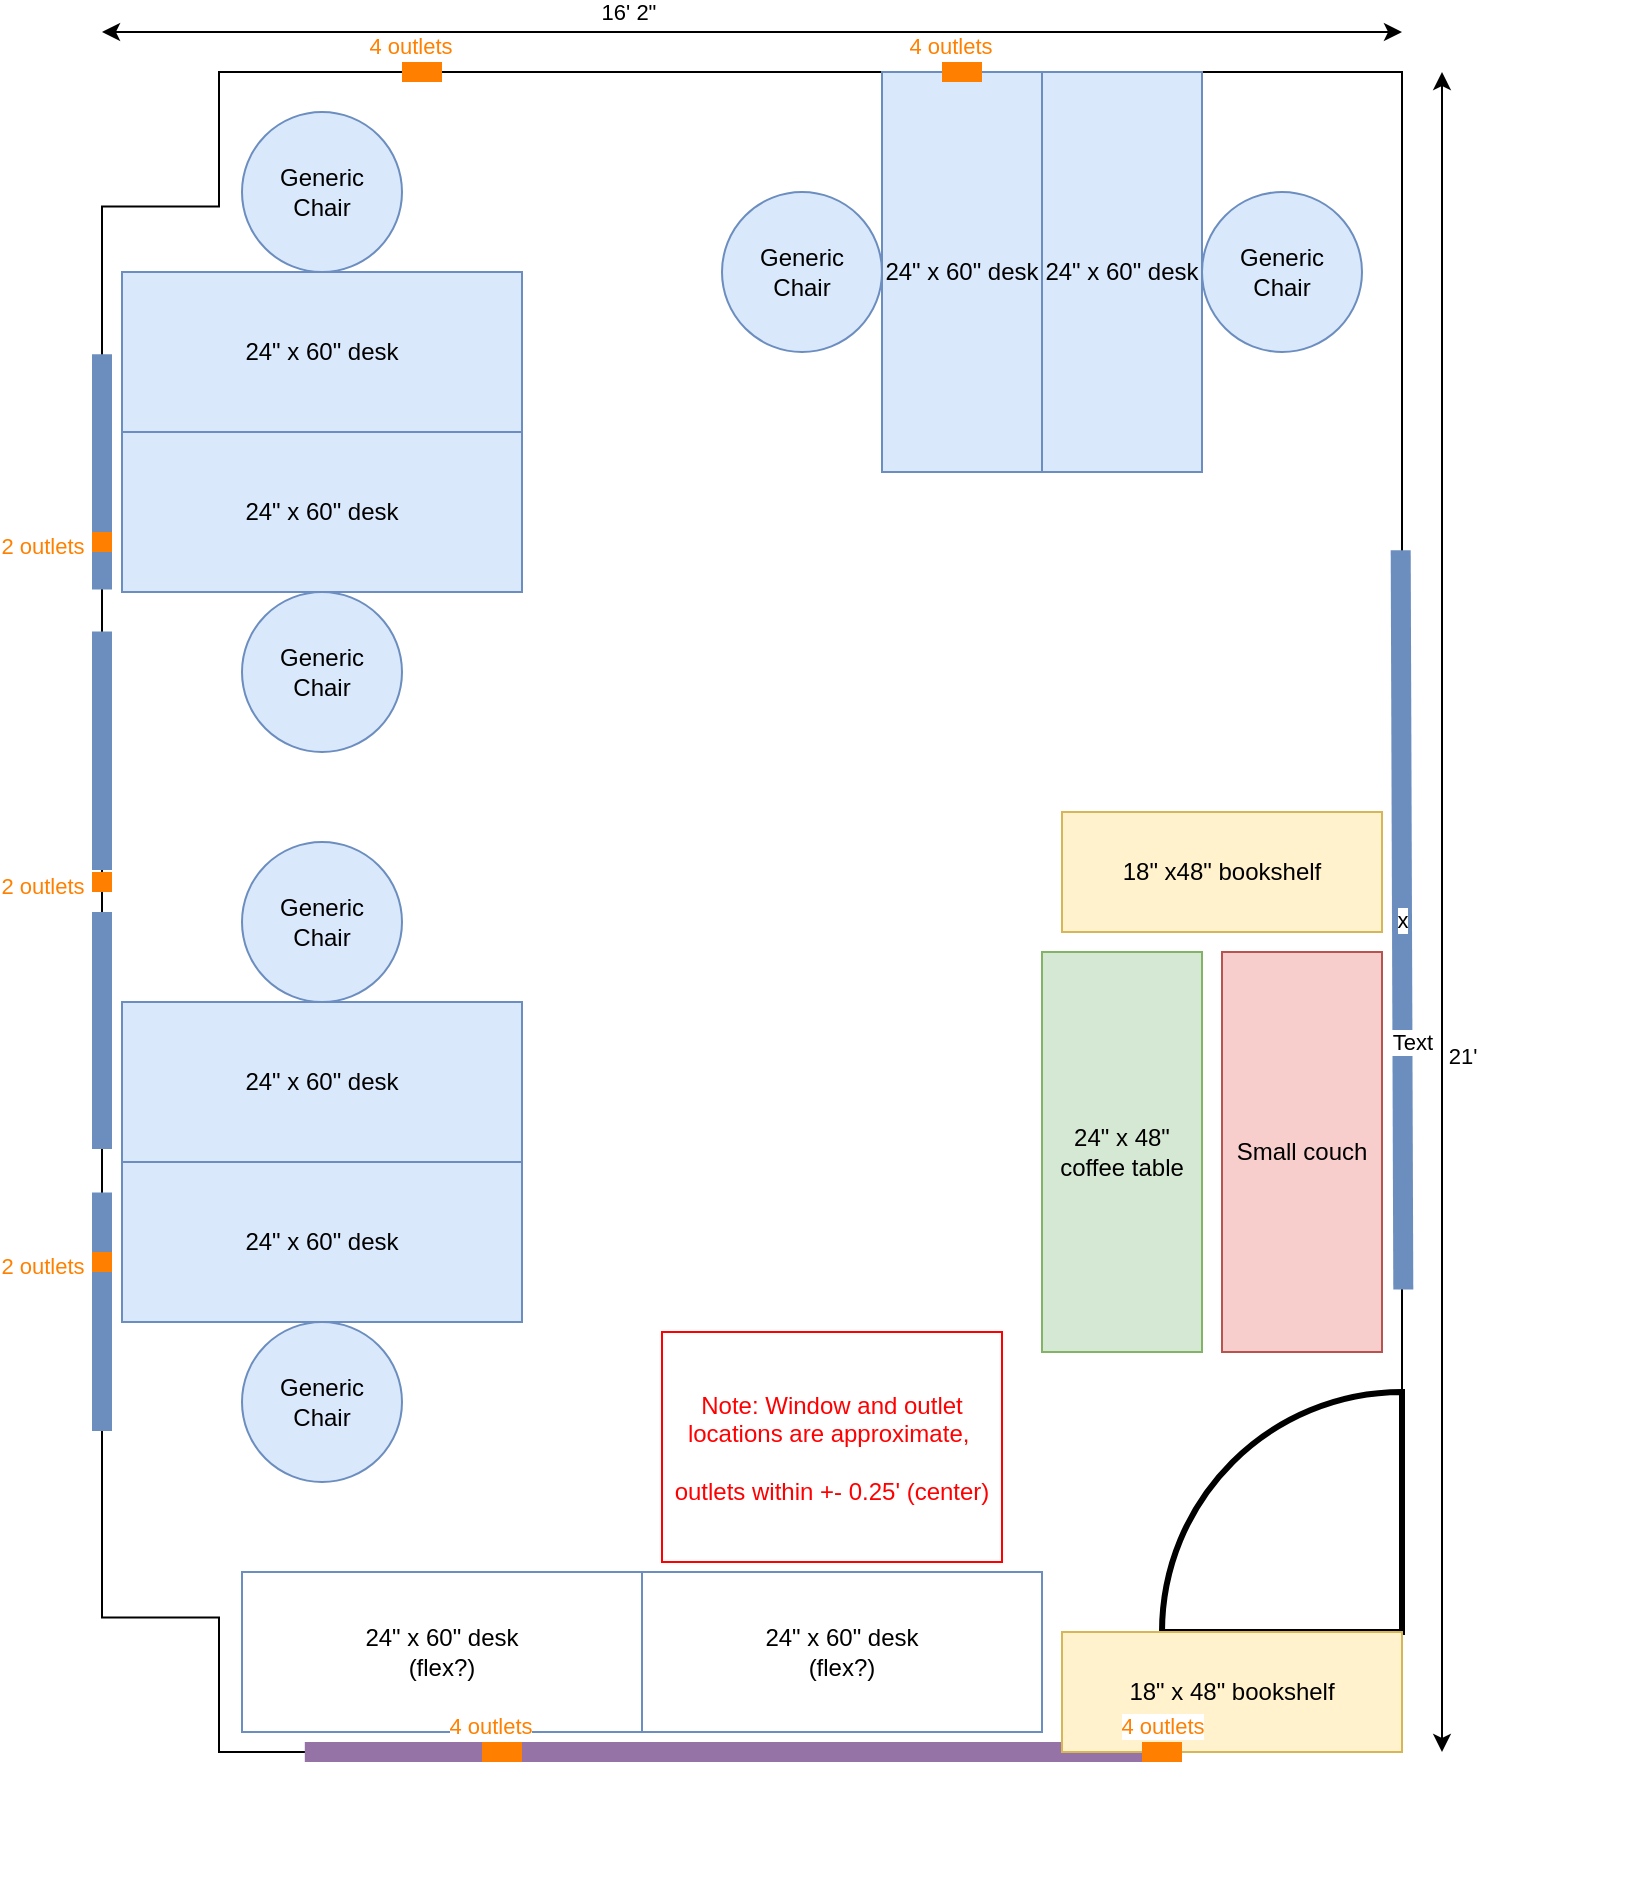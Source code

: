 <mxfile version="20.1.4" type="github">
  <diagram name="FULL" id="cfkIHiAimT-sdduHXxQH">
    <mxGraphModel dx="868" dy="492" grid="1" gridSize="10" guides="1" tooltips="1" connect="1" arrows="1" fold="1" page="1" pageScale="1" pageWidth="1500" pageHeight="1500" math="0" shadow="0">
      <root>
        <mxCell id="ey8v2JyhgUSTHSup6wXb-0" />
        <mxCell id="ey8v2JyhgUSTHSup6wXb-1" style="locked=1;" parent="ey8v2JyhgUSTHSup6wXb-0" />
        <mxCell id="ey8v2JyhgUSTHSup6wXb-2" value="" style="verticalLabelPosition=bottom;verticalAlign=top;html=1;shape=mxgraph.basic.polygon;polyCoords=[[0.91,0],[0.91,0.08],[1,0.08],[1,0.92],[0.91,0.92],[0.91,1],[0,1],[0,0]];polyline=0;rotation=-180;" parent="ey8v2JyhgUSTHSup6wXb-1" vertex="1">
          <mxGeometry x="320" y="120" width="650" height="840" as="geometry" />
        </mxCell>
        <mxCell id="ey8v2JyhgUSTHSup6wXb-3" value="x" style="endArrow=none;html=1;rounded=0;fillColor=#dae8fc;strokeColor=#6c8ebf;strokeWidth=10;exitX=0.001;exitY=0.676;exitDx=0;exitDy=0;exitPerimeter=0;entryX=-0.001;entryY=0.236;entryDx=0;entryDy=0;entryPerimeter=0;" parent="ey8v2JyhgUSTHSup6wXb-1" edge="1">
          <mxGeometry width="50" height="50" relative="1" as="geometry">
            <mxPoint x="969.35" y="359.16" as="sourcePoint" />
            <mxPoint x="970.65" y="728.76" as="targetPoint" />
          </mxGeometry>
        </mxCell>
        <mxCell id="ey8v2JyhgUSTHSup6wXb-4" value="Text" style="edgeLabel;html=1;align=center;verticalAlign=middle;resizable=0;points=[];" parent="ey8v2JyhgUSTHSup6wXb-3" vertex="1" connectable="0">
          <mxGeometry x="0.33" y="5" relative="1" as="geometry">
            <mxPoint as="offset" />
          </mxGeometry>
        </mxCell>
        <mxCell id="ey8v2JyhgUSTHSup6wXb-5" value="" style="endArrow=none;html=1;rounded=0;fillColor=#dae8fc;strokeColor=#6c8ebf;strokeWidth=10;entryX=1;entryY=0.191;entryDx=0;entryDy=0;entryPerimeter=0;exitX=1;exitY=0.333;exitDx=0;exitDy=0;exitPerimeter=0;" parent="ey8v2JyhgUSTHSup6wXb-1" source="ey8v2JyhgUSTHSup6wXb-2" target="ey8v2JyhgUSTHSup6wXb-2" edge="1">
          <mxGeometry width="50" height="50" relative="1" as="geometry">
            <mxPoint x="1010" y="400" as="sourcePoint" />
            <mxPoint x="1010" y="280" as="targetPoint" />
          </mxGeometry>
        </mxCell>
        <mxCell id="ey8v2JyhgUSTHSup6wXb-6" value="" style="endArrow=none;html=1;rounded=0;fillColor=#dae8fc;strokeColor=#6c8ebf;strokeWidth=10;entryX=1;entryY=0.692;entryDx=0;entryDy=0;entryPerimeter=0;exitX=1;exitY=0.832;exitDx=0;exitDy=0;exitPerimeter=0;" parent="ey8v2JyhgUSTHSup6wXb-1" source="ey8v2JyhgUSTHSup6wXb-2" target="ey8v2JyhgUSTHSup6wXb-2" edge="1">
          <mxGeometry width="50" height="50" relative="1" as="geometry">
            <mxPoint x="980" y="820" as="sourcePoint" />
            <mxPoint x="980" y="700" as="targetPoint" />
          </mxGeometry>
        </mxCell>
        <mxCell id="ey8v2JyhgUSTHSup6wXb-7" value="" style="endArrow=none;html=1;rounded=0;fillColor=#dae8fc;strokeColor=#6c8ebf;strokeWidth=10;exitX=1;exitY=0.667;exitDx=0;exitDy=0;exitPerimeter=0;entryX=1;entryY=0.525;entryDx=0;entryDy=0;entryPerimeter=0;" parent="ey8v2JyhgUSTHSup6wXb-1" source="ey8v2JyhgUSTHSup6wXb-2" target="ey8v2JyhgUSTHSup6wXb-2" edge="1">
          <mxGeometry width="50" height="50" relative="1" as="geometry">
            <mxPoint x="980" y="680" as="sourcePoint" />
            <mxPoint x="960" y="560" as="targetPoint" />
          </mxGeometry>
        </mxCell>
        <mxCell id="ey8v2JyhgUSTHSup6wXb-8" value="" style="endArrow=none;html=1;rounded=0;fillColor=#dae8fc;strokeColor=#6c8ebf;strokeWidth=10;exitX=1;exitY=0.5;exitDx=0;exitDy=0;exitPerimeter=0;entryX=1;entryY=0.359;entryDx=0;entryDy=0;entryPerimeter=0;" parent="ey8v2JyhgUSTHSup6wXb-1" source="ey8v2JyhgUSTHSup6wXb-2" target="ey8v2JyhgUSTHSup6wXb-2" edge="1">
          <mxGeometry width="50" height="50" relative="1" as="geometry">
            <mxPoint x="980" y="540" as="sourcePoint" />
            <mxPoint x="980" y="420" as="targetPoint" />
          </mxGeometry>
        </mxCell>
        <mxCell id="ey8v2JyhgUSTHSup6wXb-9" value="" style="endArrow=none;html=1;rounded=0;fillColor=#e1d5e7;strokeColor=#9673a6;strokeWidth=10;exitX=0.844;exitY=0;exitDx=0;exitDy=0;exitPerimeter=0;entryX=0.198;entryY=0;entryDx=0;entryDy=0;entryPerimeter=0;" parent="ey8v2JyhgUSTHSup6wXb-1" source="ey8v2JyhgUSTHSup6wXb-2" target="ey8v2JyhgUSTHSup6wXb-2" edge="1">
          <mxGeometry width="50" height="50" relative="1" as="geometry">
            <mxPoint x="610" y="60" as="sourcePoint" />
            <mxPoint x="360" y="120" as="targetPoint" />
          </mxGeometry>
        </mxCell>
        <mxCell id="ey8v2JyhgUSTHSup6wXb-14" value="" style="endArrow=classic;startArrow=classic;html=1;rounded=0;" parent="ey8v2JyhgUSTHSup6wXb-1" edge="1">
          <mxGeometry width="50" height="50" relative="1" as="geometry">
            <mxPoint x="320" y="100" as="sourcePoint" />
            <mxPoint x="970" y="100" as="targetPoint" />
          </mxGeometry>
        </mxCell>
        <mxCell id="ey8v2JyhgUSTHSup6wXb-15" value="16&#39; 2&quot;" style="edgeLabel;html=1;align=center;verticalAlign=middle;resizable=0;points=[];" parent="ey8v2JyhgUSTHSup6wXb-14" vertex="1" connectable="0">
          <mxGeometry x="-0.193" y="3" relative="1" as="geometry">
            <mxPoint y="-7" as="offset" />
          </mxGeometry>
        </mxCell>
        <mxCell id="ey8v2JyhgUSTHSup6wXb-16" value="" style="endArrow=classic;startArrow=classic;html=1;rounded=0;" parent="ey8v2JyhgUSTHSup6wXb-1" edge="1">
          <mxGeometry width="50" height="50" relative="1" as="geometry">
            <mxPoint x="990" y="960" as="sourcePoint" />
            <mxPoint x="990" y="120" as="targetPoint" />
          </mxGeometry>
        </mxCell>
        <mxCell id="ey8v2JyhgUSTHSup6wXb-17" value="21&#39;" style="edgeLabel;html=1;align=center;verticalAlign=middle;resizable=0;points=[];" parent="ey8v2JyhgUSTHSup6wXb-16" vertex="1" connectable="0">
          <mxGeometry x="-0.193" y="3" relative="1" as="geometry">
            <mxPoint x="13" y="-9" as="offset" />
          </mxGeometry>
        </mxCell>
        <mxCell id="6NHNc_8Rr3skhuq6CxOa-43" value="" style="verticalLabelPosition=bottom;verticalAlign=top;html=1;shape=mxgraph.basic.pie;startAngle=0;endAngle=0.25;strokeColor=#000000;shadow=0;strokeWidth=3;rotation=-90;" parent="ey8v2JyhgUSTHSup6wXb-1" vertex="1">
          <mxGeometry x="850" y="780" width="240" height="240" as="geometry" />
        </mxCell>
        <mxCell id="ey8v2JyhgUSTHSup6wXb-40" value="Windows" style="locked=1;" parent="ey8v2JyhgUSTHSup6wXb-0" />
        <mxCell id="6NHNc_8Rr3skhuq6CxOa-24" value="Annotations" style="" parent="ey8v2JyhgUSTHSup6wXb-0" />
        <mxCell id="6NHNc_8Rr3skhuq6CxOa-25" value="Note: Window and outlet locations are approximate,&amp;nbsp;&lt;br&gt;&lt;br&gt;outlets within +- 0.25&#39; (center)" style="text;html=1;strokeColor=#FF0000;fillColor=none;align=center;verticalAlign=middle;whiteSpace=wrap;rounded=0;fontColor=#FF0000;" parent="6NHNc_8Rr3skhuq6CxOa-24" vertex="1">
          <mxGeometry x="600" y="750" width="170" height="115" as="geometry" />
        </mxCell>
        <mxCell id="6NHNc_8Rr3skhuq6CxOa-42" value="Perimeter furniture" style="locked=1;" parent="ey8v2JyhgUSTHSup6wXb-0" visible="0" />
        <mxCell id="SyPgG_GoIG9ut0w4v-rR-0" value="Tan rectangular" style="rounded=0;whiteSpace=wrap;html=1;rotation=0;fillColor=#dae8fc;strokeColor=#6c8ebf;direction=south;" parent="6NHNc_8Rr3skhuq6CxOa-42" vertex="1">
          <mxGeometry x="330" y="610" width="80" height="200" as="geometry" />
        </mxCell>
        <mxCell id="SyPgG_GoIG9ut0w4v-rR-1" value="Tan rounded end" style="rounded=0;whiteSpace=wrap;html=1;rotation=0;fillColor=#dae8fc;strokeColor=#6c8ebf;direction=north;" parent="6NHNc_8Rr3skhuq6CxOa-42" vertex="1">
          <mxGeometry x="330" y="410" width="80" height="200" as="geometry" />
        </mxCell>
        <mxCell id="SyPgG_GoIG9ut0w4v-rR-2" value="White desk" style="rounded=0;whiteSpace=wrap;html=1;rotation=0;fillColor=#dae8fc;strokeColor=#6c8ebf;" parent="6NHNc_8Rr3skhuq6CxOa-42" vertex="1">
          <mxGeometry x="420" y="120" width="200" height="80" as="geometry" />
        </mxCell>
        <mxCell id="SyPgG_GoIG9ut0w4v-rR-3" value="White desk" style="rounded=0;whiteSpace=wrap;html=1;rotation=0;fillColor=#dae8fc;strokeColor=#6c8ebf;direction=south;" parent="6NHNc_8Rr3skhuq6CxOa-42" vertex="1">
          <mxGeometry x="880" y="360" width="80" height="200" as="geometry" />
        </mxCell>
        <mxCell id="SyPgG_GoIG9ut0w4v-rR-4" value="Tan rounded end" style="rounded=0;whiteSpace=wrap;html=1;rotation=0;fillColor=#dae8fc;strokeColor=#6c8ebf;direction=north;" parent="6NHNc_8Rr3skhuq6CxOa-42" vertex="1">
          <mxGeometry x="880" y="570" width="80" height="200" as="geometry" />
        </mxCell>
        <mxCell id="SyPgG_GoIG9ut0w4v-rR-5" value="Tan rectangular" style="rounded=0;whiteSpace=wrap;html=1;rotation=0;fillColor=#dae8fc;strokeColor=#6c8ebf;direction=north;" parent="6NHNc_8Rr3skhuq6CxOa-42" vertex="1">
          <mxGeometry x="330" y="210" width="80" height="200" as="geometry" />
        </mxCell>
        <mxCell id="SyPgG_GoIG9ut0w4v-rR-6" value="White desk" style="rounded=0;whiteSpace=wrap;html=1;rotation=0;fillColor=#dae8fc;strokeColor=#6c8ebf;" parent="6NHNc_8Rr3skhuq6CxOa-42" vertex="1">
          <mxGeometry x="770" y="270" width="200" height="80" as="geometry" />
        </mxCell>
        <mxCell id="SyPgG_GoIG9ut0w4v-rR-8" value="Tan extra-long" style="rounded=0;whiteSpace=wrap;html=1;rotation=0;fillColor=#dae8fc;strokeColor=#6c8ebf;" parent="6NHNc_8Rr3skhuq6CxOa-42" vertex="1">
          <mxGeometry x="400" y="870" width="360" height="80" as="geometry" />
        </mxCell>
        <mxCell id="8DxBXr2Dj_teXoaysnRo-0" value="18&quot; x 48&quot; bookshelf" style="rounded=0;whiteSpace=wrap;html=1;fillColor=#fff2cc;strokeColor=#d6b656;direction=west;" parent="6NHNc_8Rr3skhuq6CxOa-42" vertex="1">
          <mxGeometry x="810" y="900" width="160" height="60" as="geometry" />
        </mxCell>
        <mxCell id="8DxBXr2Dj_teXoaysnRo-1" value="Tan short" style="rounded=0;whiteSpace=wrap;html=1;rotation=0;fillColor=#dae8fc;strokeColor=#6c8ebf;" parent="6NHNc_8Rr3skhuq6CxOa-42" vertex="1">
          <mxGeometry x="550" y="480" width="160" height="80" as="geometry" />
        </mxCell>
        <mxCell id="md4eb73bnx5T6eNj7xSm-1" value="Remove" style="locked=1;" parent="ey8v2JyhgUSTHSup6wXb-0" visible="0" />
        <mxCell id="md4eb73bnx5T6eNj7xSm-2" value="Wall shelf" style="rounded=0;whiteSpace=wrap;html=1;fillColor=#f5f5f5;strokeColor=#666666;fontColor=#333333;" parent="md4eb73bnx5T6eNj7xSm-1" vertex="1">
          <mxGeometry x="440" y="120" width="440" height="60" as="geometry" />
        </mxCell>
        <mxCell id="md4eb73bnx5T6eNj7xSm-3" value="Minifridge" style="rounded=0;whiteSpace=wrap;html=1;fillColor=#f5f5f5;strokeColor=#666666;fontColor=#333333;" parent="md4eb73bnx5T6eNj7xSm-1" vertex="1">
          <mxGeometry x="720" y="280" width="40" height="60" as="geometry" />
        </mxCell>
        <mxCell id="md4eb73bnx5T6eNj7xSm-4" value="Whiteboard" style="rounded=0;whiteSpace=wrap;html=1;fillColor=#f5f5f5;strokeColor=#666666;fontColor=#333333;" parent="md4eb73bnx5T6eNj7xSm-1" vertex="1">
          <mxGeometry x="1100" y="360" width="10" height="200" as="geometry" />
        </mxCell>
        <mxCell id="md4eb73bnx5T6eNj7xSm-7" value="Whiteboard" style="rounded=0;whiteSpace=wrap;html=1;fillColor=#f5f5f5;strokeColor=#666666;fontColor=#333333;" parent="md4eb73bnx5T6eNj7xSm-1" vertex="1">
          <mxGeometry x="1070" y="360" width="10" height="120" as="geometry" />
        </mxCell>
        <mxCell id="ey8v2JyhgUSTHSup6wXb-42" value="Alt 3+3+2" parent="ey8v2JyhgUSTHSup6wXb-0" visible="0" />
        <mxCell id="6NHNc_8Rr3skhuq6CxOa-0" value="24&quot; x 60&quot; desk" style="rounded=0;whiteSpace=wrap;html=1;rotation=0;fillColor=#dae8fc;strokeColor=#6c8ebf;" parent="ey8v2JyhgUSTHSup6wXb-42" vertex="1">
          <mxGeometry x="330" y="730" width="200" height="80" as="geometry" />
        </mxCell>
        <mxCell id="6NHNc_8Rr3skhuq6CxOa-1" value="18&quot; x 48&quot; bookshelf" style="rounded=0;whiteSpace=wrap;html=1;fillColor=#fff2cc;strokeColor=#d6b656;" parent="ey8v2JyhgUSTHSup6wXb-42" vertex="1">
          <mxGeometry x="810" y="900" width="160" height="60" as="geometry" />
        </mxCell>
        <mxCell id="6NHNc_8Rr3skhuq6CxOa-2" value="Small couch" style="rounded=0;whiteSpace=wrap;html=1;strokeColor=#b85450;fillColor=#f8cecc;direction=west;" parent="ey8v2JyhgUSTHSup6wXb-42" vertex="1">
          <mxGeometry x="880" y="560" width="80" height="200" as="geometry" />
        </mxCell>
        <mxCell id="6NHNc_8Rr3skhuq6CxOa-3" value="24&quot; x 60&quot; desk" style="rounded=0;whiteSpace=wrap;html=1;rotation=0;fillColor=#dae8fc;strokeColor=#6c8ebf;direction=west;" parent="ey8v2JyhgUSTHSup6wXb-42" vertex="1">
          <mxGeometry x="330" y="650" width="200" height="80" as="geometry" />
        </mxCell>
        <mxCell id="6NHNc_8Rr3skhuq6CxOa-4" value="24&quot; x 60&quot; desk" style="rounded=0;whiteSpace=wrap;html=1;rotation=0;fillColor=#dae8fc;strokeColor=#6c8ebf;" parent="ey8v2JyhgUSTHSup6wXb-42" vertex="1">
          <mxGeometry x="330" y="280" width="200" height="80" as="geometry" />
        </mxCell>
        <mxCell id="6NHNc_8Rr3skhuq6CxOa-5" value="24&quot; x 60&quot; desk" style="rounded=0;whiteSpace=wrap;html=1;rotation=0;fillColor=#dae8fc;strokeColor=#6c8ebf;direction=south;" parent="ey8v2JyhgUSTHSup6wXb-42" vertex="1">
          <mxGeometry x="890" y="120" width="80" height="200" as="geometry" />
        </mxCell>
        <mxCell id="6NHNc_8Rr3skhuq6CxOa-6" value="24&quot; x 60&quot; desk" style="rounded=0;whiteSpace=wrap;html=1;rotation=0;fillColor=#dae8fc;strokeColor=#6c8ebf;direction=west;" parent="ey8v2JyhgUSTHSup6wXb-42" vertex="1">
          <mxGeometry x="330" y="360" width="200" height="80" as="geometry" />
        </mxCell>
        <mxCell id="6NHNc_8Rr3skhuq6CxOa-7" value="Generic &lt;br&gt;Chair" style="ellipse;whiteSpace=wrap;html=1;fillColor=#dae8fc;strokeColor=#6c8ebf;" parent="ey8v2JyhgUSTHSup6wXb-42" vertex="1">
          <mxGeometry x="390" y="820" width="80" height="80" as="geometry" />
        </mxCell>
        <mxCell id="6NHNc_8Rr3skhuq6CxOa-8" value="Generic &lt;br&gt;Chair" style="ellipse;whiteSpace=wrap;html=1;fillColor=#dae8fc;strokeColor=#6c8ebf;" parent="ey8v2JyhgUSTHSup6wXb-42" vertex="1">
          <mxGeometry x="400" y="560" width="80" height="80" as="geometry" />
        </mxCell>
        <mxCell id="6NHNc_8Rr3skhuq6CxOa-9" value="Generic &lt;br&gt;Chair" style="ellipse;whiteSpace=wrap;html=1;fillColor=#dae8fc;strokeColor=#6c8ebf;" parent="ey8v2JyhgUSTHSup6wXb-42" vertex="1">
          <mxGeometry x="410" y="450" width="80" height="80" as="geometry" />
        </mxCell>
        <mxCell id="6NHNc_8Rr3skhuq6CxOa-10" value="Generic &lt;br&gt;Chair" style="ellipse;whiteSpace=wrap;html=1;fillColor=#dae8fc;strokeColor=#6c8ebf;" parent="ey8v2JyhgUSTHSup6wXb-42" vertex="1">
          <mxGeometry x="420" y="190" width="80" height="80" as="geometry" />
        </mxCell>
        <mxCell id="6NHNc_8Rr3skhuq6CxOa-11" value="24&quot; x 60&quot; desk" style="rounded=0;whiteSpace=wrap;html=1;rotation=0;fillColor=#dae8fc;strokeColor=#6c8ebf;direction=south;" parent="ey8v2JyhgUSTHSup6wXb-42" vertex="1">
          <mxGeometry x="530" y="240" width="80" height="200" as="geometry" />
        </mxCell>
        <mxCell id="6NHNc_8Rr3skhuq6CxOa-12" value="Generic &lt;br&gt;Chair" style="ellipse;whiteSpace=wrap;html=1;fillColor=#dae8fc;strokeColor=#6c8ebf;" parent="ey8v2JyhgUSTHSup6wXb-42" vertex="1">
          <mxGeometry x="800" y="200" width="80" height="80" as="geometry" />
        </mxCell>
        <mxCell id="6NHNc_8Rr3skhuq6CxOa-13" value="Generic &lt;br&gt;Chair" style="ellipse;whiteSpace=wrap;html=1;fillColor=#dae8fc;strokeColor=#6c8ebf;" parent="ey8v2JyhgUSTHSup6wXb-42" vertex="1">
          <mxGeometry x="620" y="260" width="80" height="80" as="geometry" />
        </mxCell>
        <mxCell id="6NHNc_8Rr3skhuq6CxOa-14" value="24&quot; x 48&quot; coffee table" style="rounded=0;whiteSpace=wrap;html=1;rotation=0;fillColor=#d5e8d4;strokeColor=#82b366;direction=south;" parent="ey8v2JyhgUSTHSup6wXb-42" vertex="1">
          <mxGeometry x="790" y="560" width="80" height="200" as="geometry" />
        </mxCell>
        <mxCell id="6NHNc_8Rr3skhuq6CxOa-15" value="24&quot; x 60&quot; desk" style="rounded=0;whiteSpace=wrap;html=1;rotation=0;fillColor=#dae8fc;strokeColor=#6c8ebf;direction=south;" parent="ey8v2JyhgUSTHSup6wXb-42" vertex="1">
          <mxGeometry x="530" y="610" width="80" height="200" as="geometry" />
        </mxCell>
        <mxCell id="6NHNc_8Rr3skhuq6CxOa-16" value="Generic &lt;br&gt;Chair" style="ellipse;whiteSpace=wrap;html=1;fillColor=#dae8fc;strokeColor=#6c8ebf;" parent="ey8v2JyhgUSTHSup6wXb-42" vertex="1">
          <mxGeometry x="620" y="670" width="80" height="80" as="geometry" />
        </mxCell>
        <mxCell id="6NHNc_8Rr3skhuq6CxOa-17" value="24&quot; x 60&quot; desk" style="rounded=0;whiteSpace=wrap;html=1;rotation=0;fillColor=#dae8fc;strokeColor=#6c8ebf;direction=south;" parent="ey8v2JyhgUSTHSup6wXb-42" vertex="1">
          <mxGeometry x="890" y="320" width="80" height="200" as="geometry" />
        </mxCell>
        <mxCell id="6NHNc_8Rr3skhuq6CxOa-18" value="Generic &lt;br&gt;Chair" style="ellipse;whiteSpace=wrap;html=1;fillColor=#dae8fc;strokeColor=#6c8ebf;" parent="ey8v2JyhgUSTHSup6wXb-42" vertex="1">
          <mxGeometry x="800" y="380" width="80" height="80" as="geometry" />
        </mxCell>
        <mxCell id="6NHNc_8Rr3skhuq6CxOa-19" value="18&quot; x 48&quot; bookshelf" style="rounded=0;whiteSpace=wrap;html=1;fillColor=#fff2cc;strokeColor=#d6b656;direction=west;" parent="ey8v2JyhgUSTHSup6wXb-42" vertex="1">
          <mxGeometry x="640" y="900" width="170" height="60" as="geometry" />
        </mxCell>
        <mxCell id="6NHNc_8Rr3skhuq6CxOa-20" value="24&quot; x 48&quot; desk" style="rounded=0;whiteSpace=wrap;html=1;rotation=90;fillColor=#d5e8d4;strokeColor=#82b366;" parent="ey8v2JyhgUSTHSup6wXb-42" vertex="1">
          <mxGeometry x="1080" y="400" width="160" height="80" as="geometry" />
        </mxCell>
        <mxCell id="6NHNc_8Rr3skhuq6CxOa-21" value="30&quot; x 60&quot; desk" style="rounded=0;whiteSpace=wrap;html=1;rotation=90;fillColor=#dae8fc;strokeColor=#6c8ebf;" parent="ey8v2JyhgUSTHSup6wXb-42" vertex="1">
          <mxGeometry x="1170" y="410" width="200" height="100" as="geometry" />
        </mxCell>
        <mxCell id="6NHNc_8Rr3skhuq6CxOa-22" value="18&quot; x 36&quot; bookshelf" style="rounded=0;whiteSpace=wrap;html=1;fillColor=#fff2cc;strokeColor=#d6b656;direction=south;" parent="ey8v2JyhgUSTHSup6wXb-42" vertex="1">
          <mxGeometry x="1150" y="530" width="60" height="120" as="geometry" />
        </mxCell>
        <mxCell id="6NHNc_8Rr3skhuq6CxOa-23" value="Wall shelf" style="rounded=0;whiteSpace=wrap;html=1;fillColor=#f5f5f5;strokeColor=#666666;fontColor=#333333;" parent="ey8v2JyhgUSTHSup6wXb-42" vertex="1">
          <mxGeometry x="440" y="120" width="440" height="60" as="geometry" />
        </mxCell>
        <mxCell id="vNGhFJvk4hw9cwev_HnV-0" value="Alt 3+3+2" style="" parent="ey8v2JyhgUSTHSup6wXb-0" visible="0" />
        <mxCell id="vNGhFJvk4hw9cwev_HnV-1" value="18&quot; x48&quot; bookshelf" style="rounded=0;whiteSpace=wrap;html=1;fillColor=#fff2cc;strokeColor=#d6b656;direction=west;" parent="vNGhFJvk4hw9cwev_HnV-0" vertex="1">
          <mxGeometry x="800" y="500" width="160" height="60" as="geometry" />
        </mxCell>
        <mxCell id="vNGhFJvk4hw9cwev_HnV-2" value="18&quot; x 48&quot; bookshelf" style="rounded=0;whiteSpace=wrap;html=1;fillColor=#fff2cc;strokeColor=#d6b656;" parent="vNGhFJvk4hw9cwev_HnV-0" vertex="1">
          <mxGeometry x="800" y="900" width="170" height="60" as="geometry" />
        </mxCell>
        <mxCell id="vNGhFJvk4hw9cwev_HnV-3" value="Small couch" style="rounded=0;whiteSpace=wrap;html=1;strokeColor=#b85450;fillColor=#f8cecc;direction=west;" parent="vNGhFJvk4hw9cwev_HnV-0" vertex="1">
          <mxGeometry x="880" y="560" width="80" height="200" as="geometry" />
        </mxCell>
        <mxCell id="vNGhFJvk4hw9cwev_HnV-4" value="24&quot; x 60&quot; desk" style="rounded=0;whiteSpace=wrap;html=1;rotation=0;fillColor=#dae8fc;strokeColor=#6c8ebf;direction=east;" parent="vNGhFJvk4hw9cwev_HnV-0" vertex="1">
          <mxGeometry x="330" y="620" width="200" height="80" as="geometry" />
        </mxCell>
        <mxCell id="vNGhFJvk4hw9cwev_HnV-5" value="24&quot; x 60&quot; desk" style="rounded=0;whiteSpace=wrap;html=1;rotation=0;fillColor=#dae8fc;strokeColor=#6c8ebf;direction=south;" parent="vNGhFJvk4hw9cwev_HnV-0" vertex="1">
          <mxGeometry x="730" y="120" width="80" height="200" as="geometry" />
        </mxCell>
        <mxCell id="vNGhFJvk4hw9cwev_HnV-6" value="24&quot; x 60&quot; desk" style="rounded=0;whiteSpace=wrap;html=1;rotation=0;fillColor=#dae8fc;strokeColor=#6c8ebf;direction=north;" parent="vNGhFJvk4hw9cwev_HnV-0" vertex="1">
          <mxGeometry x="810" y="120" width="80" height="200" as="geometry" />
        </mxCell>
        <mxCell id="vNGhFJvk4hw9cwev_HnV-7" value="Generic &lt;br&gt;Chair" style="ellipse;whiteSpace=wrap;html=1;fillColor=#dae8fc;strokeColor=#6c8ebf;" parent="vNGhFJvk4hw9cwev_HnV-0" vertex="1">
          <mxGeometry x="390" y="780" width="80" height="80" as="geometry" />
        </mxCell>
        <mxCell id="vNGhFJvk4hw9cwev_HnV-8" value="Generic &lt;br&gt;Chair" style="ellipse;whiteSpace=wrap;html=1;fillColor=#dae8fc;strokeColor=#6c8ebf;" parent="vNGhFJvk4hw9cwev_HnV-0" vertex="1">
          <mxGeometry x="390" y="540" width="80" height="80" as="geometry" />
        </mxCell>
        <mxCell id="vNGhFJvk4hw9cwev_HnV-9" value="Generic &lt;br&gt;Chair" style="ellipse;whiteSpace=wrap;html=1;fillColor=#dae8fc;strokeColor=#6c8ebf;" parent="vNGhFJvk4hw9cwev_HnV-0" vertex="1">
          <mxGeometry x="650" y="180" width="80" height="80" as="geometry" />
        </mxCell>
        <mxCell id="vNGhFJvk4hw9cwev_HnV-10" value="24&quot; x 48&quot; coffee table" style="rounded=0;whiteSpace=wrap;html=1;rotation=0;fillColor=#d5e8d4;strokeColor=#82b366;direction=south;" parent="vNGhFJvk4hw9cwev_HnV-0" vertex="1">
          <mxGeometry x="790" y="560" width="80" height="200" as="geometry" />
        </mxCell>
        <mxCell id="vNGhFJvk4hw9cwev_HnV-11" value="24&quot; x 60&quot; desk&lt;br&gt;(flex?)" style="rounded=0;whiteSpace=wrap;html=1;rotation=0;fillColor=#FFFFFF;strokeColor=#6c8ebf;direction=south;" parent="vNGhFJvk4hw9cwev_HnV-0" vertex="1">
          <mxGeometry x="1230" y="540" width="80" height="200" as="geometry" />
        </mxCell>
        <mxCell id="vNGhFJvk4hw9cwev_HnV-12" value="24&quot; x 60&quot; desk" style="rounded=0;whiteSpace=wrap;html=1;rotation=0;fillColor=#dae8fc;strokeColor=#6c8ebf;direction=west;" parent="vNGhFJvk4hw9cwev_HnV-0" vertex="1">
          <mxGeometry x="330" y="700" width="200" height="80" as="geometry" />
        </mxCell>
        <mxCell id="vNGhFJvk4hw9cwev_HnV-13" value="24&quot; x 60&quot; desk&lt;br&gt;(flex?)" style="rounded=0;whiteSpace=wrap;html=1;rotation=0;direction=east;fillColor=#FFFFFF;strokeColor=#6c8ebf;" parent="vNGhFJvk4hw9cwev_HnV-0" vertex="1">
          <mxGeometry x="690" y="320" width="200" height="80" as="geometry" />
        </mxCell>
        <mxCell id="vNGhFJvk4hw9cwev_HnV-14" value="Generic &lt;br&gt;Chair" style="ellipse;whiteSpace=wrap;html=1;fillColor=#dae8fc;strokeColor=#6c8ebf;" parent="vNGhFJvk4hw9cwev_HnV-0" vertex="1">
          <mxGeometry x="890" y="180" width="80" height="80" as="geometry" />
        </mxCell>
        <mxCell id="vNGhFJvk4hw9cwev_HnV-15" value="24&quot; x 60&quot; desk" style="rounded=0;whiteSpace=wrap;html=1;rotation=0;fillColor=#dae8fc;strokeColor=#6c8ebf;" parent="vNGhFJvk4hw9cwev_HnV-0" vertex="1">
          <mxGeometry x="1070" y="390" width="200" height="80" as="geometry" />
        </mxCell>
        <mxCell id="vNGhFJvk4hw9cwev_HnV-16" value="24&quot; x 60&quot; desk" style="rounded=0;whiteSpace=wrap;html=1;rotation=0;fillColor=#dae8fc;strokeColor=#6c8ebf;direction=west;" parent="vNGhFJvk4hw9cwev_HnV-0" vertex="1">
          <mxGeometry x="410" y="340" width="200" height="80" as="geometry" />
        </mxCell>
        <mxCell id="vNGhFJvk4hw9cwev_HnV-17" value="Generic &lt;br&gt;Chair" style="ellipse;whiteSpace=wrap;html=1;fillColor=#dae8fc;strokeColor=#6c8ebf;" parent="vNGhFJvk4hw9cwev_HnV-0" vertex="1">
          <mxGeometry x="450" y="420" width="80" height="80" as="geometry" />
        </mxCell>
        <mxCell id="vNGhFJvk4hw9cwev_HnV-18" value="Generic &lt;br&gt;Chair" style="ellipse;whiteSpace=wrap;html=1;fillColor=#dae8fc;strokeColor=#6c8ebf;" parent="vNGhFJvk4hw9cwev_HnV-0" vertex="1">
          <mxGeometry x="1090" y="660" width="80" height="80" as="geometry" />
        </mxCell>
        <mxCell id="vNGhFJvk4hw9cwev_HnV-19" value="24&quot; x 60&quot; desk&lt;br&gt;(flex?)" style="rounded=0;whiteSpace=wrap;html=1;rotation=0;direction=east;fillColor=#FFFFFF;strokeColor=#6c8ebf;" parent="vNGhFJvk4hw9cwev_HnV-0" vertex="1">
          <mxGeometry x="1080" y="850" width="200" height="80" as="geometry" />
        </mxCell>
        <mxCell id="vNGhFJvk4hw9cwev_HnV-20" value="24&quot; x 60&quot; desk&lt;br&gt;(flex?)" style="rounded=0;whiteSpace=wrap;html=1;rotation=0;direction=east;fillColor=#FFFFFF;strokeColor=#6c8ebf;" parent="vNGhFJvk4hw9cwev_HnV-0" vertex="1">
          <mxGeometry x="590" y="870" width="200" height="80" as="geometry" />
        </mxCell>
        <mxCell id="vNGhFJvk4hw9cwev_HnV-21" value="24&quot; x 60&quot; desk" style="rounded=0;whiteSpace=wrap;html=1;rotation=0;fillColor=#dae8fc;strokeColor=#6c8ebf;direction=south;" parent="vNGhFJvk4hw9cwev_HnV-0" vertex="1">
          <mxGeometry x="410" y="140" width="80" height="200" as="geometry" />
        </mxCell>
        <mxCell id="vNGhFJvk4hw9cwev_HnV-22" value="24&quot; x 60&quot; desk" style="rounded=0;whiteSpace=wrap;html=1;rotation=0;fillColor=#dae8fc;strokeColor=#6c8ebf;direction=north;" parent="vNGhFJvk4hw9cwev_HnV-0" vertex="1">
          <mxGeometry x="490" y="140" width="80" height="200" as="geometry" />
        </mxCell>
        <mxCell id="vNGhFJvk4hw9cwev_HnV-23" value="Generic &lt;br&gt;Chair" style="ellipse;whiteSpace=wrap;html=1;fillColor=#dae8fc;strokeColor=#6c8ebf;" parent="vNGhFJvk4hw9cwev_HnV-0" vertex="1">
          <mxGeometry x="330" y="200" width="80" height="80" as="geometry" />
        </mxCell>
        <mxCell id="vNGhFJvk4hw9cwev_HnV-24" value="Generic &lt;br&gt;Chair" style="ellipse;whiteSpace=wrap;html=1;fillColor=#dae8fc;strokeColor=#6c8ebf;" parent="vNGhFJvk4hw9cwev_HnV-0" vertex="1">
          <mxGeometry x="570" y="200" width="80" height="80" as="geometry" />
        </mxCell>
        <mxCell id="lkfWC7q_pBs8bp8PAqy5-0" value="Proposed 2+2+2" parent="ey8v2JyhgUSTHSup6wXb-0" />
        <mxCell id="lkfWC7q_pBs8bp8PAqy5-1" value="18&quot; x48&quot; bookshelf" style="rounded=0;whiteSpace=wrap;html=1;fillColor=#fff2cc;strokeColor=#d6b656;direction=west;" parent="lkfWC7q_pBs8bp8PAqy5-0" vertex="1">
          <mxGeometry x="800" y="490" width="160" height="60" as="geometry" />
        </mxCell>
        <mxCell id="lkfWC7q_pBs8bp8PAqy5-2" value="18&quot; x 48&quot; bookshelf" style="rounded=0;whiteSpace=wrap;html=1;fillColor=#fff2cc;strokeColor=#d6b656;" parent="lkfWC7q_pBs8bp8PAqy5-0" vertex="1">
          <mxGeometry x="800" y="900" width="170" height="60" as="geometry" />
        </mxCell>
        <mxCell id="lkfWC7q_pBs8bp8PAqy5-3" value="Small couch" style="rounded=0;whiteSpace=wrap;html=1;strokeColor=#b85450;fillColor=#f8cecc;direction=west;" parent="lkfWC7q_pBs8bp8PAqy5-0" vertex="1">
          <mxGeometry x="880" y="560" width="80" height="200" as="geometry" />
        </mxCell>
        <mxCell id="lkfWC7q_pBs8bp8PAqy5-4" value="24&quot; x 60&quot; desk" style="rounded=0;whiteSpace=wrap;html=1;rotation=0;fillColor=#dae8fc;strokeColor=#6c8ebf;direction=east;" parent="lkfWC7q_pBs8bp8PAqy5-0" vertex="1">
          <mxGeometry x="330" y="585" width="200" height="80" as="geometry" />
        </mxCell>
        <mxCell id="lkfWC7q_pBs8bp8PAqy5-5" value="24&quot; x 60&quot; desk" style="rounded=0;whiteSpace=wrap;html=1;rotation=0;fillColor=#dae8fc;strokeColor=#6c8ebf;direction=south;" parent="lkfWC7q_pBs8bp8PAqy5-0" vertex="1">
          <mxGeometry x="710" y="120" width="80" height="200" as="geometry" />
        </mxCell>
        <mxCell id="lkfWC7q_pBs8bp8PAqy5-6" value="24&quot; x 60&quot; desk" style="rounded=0;whiteSpace=wrap;html=1;rotation=0;fillColor=#dae8fc;strokeColor=#6c8ebf;direction=north;" parent="lkfWC7q_pBs8bp8PAqy5-0" vertex="1">
          <mxGeometry x="790" y="120" width="80" height="200" as="geometry" />
        </mxCell>
        <mxCell id="lkfWC7q_pBs8bp8PAqy5-7" value="Generic &lt;br&gt;Chair" style="ellipse;whiteSpace=wrap;html=1;fillColor=#dae8fc;strokeColor=#6c8ebf;" parent="lkfWC7q_pBs8bp8PAqy5-0" vertex="1">
          <mxGeometry x="390" y="745" width="80" height="80" as="geometry" />
        </mxCell>
        <mxCell id="lkfWC7q_pBs8bp8PAqy5-8" value="Generic &lt;br&gt;Chair" style="ellipse;whiteSpace=wrap;html=1;fillColor=#dae8fc;strokeColor=#6c8ebf;" parent="lkfWC7q_pBs8bp8PAqy5-0" vertex="1">
          <mxGeometry x="390" y="505" width="80" height="80" as="geometry" />
        </mxCell>
        <mxCell id="lkfWC7q_pBs8bp8PAqy5-9" value="Generic &lt;br&gt;Chair" style="ellipse;whiteSpace=wrap;html=1;fillColor=#dae8fc;strokeColor=#6c8ebf;" parent="lkfWC7q_pBs8bp8PAqy5-0" vertex="1">
          <mxGeometry x="630" y="180" width="80" height="80" as="geometry" />
        </mxCell>
        <mxCell id="lkfWC7q_pBs8bp8PAqy5-10" value="24&quot; x 48&quot; coffee table" style="rounded=0;whiteSpace=wrap;html=1;rotation=0;fillColor=#d5e8d4;strokeColor=#82b366;direction=south;" parent="lkfWC7q_pBs8bp8PAqy5-0" vertex="1">
          <mxGeometry x="790" y="560" width="80" height="200" as="geometry" />
        </mxCell>
        <mxCell id="lkfWC7q_pBs8bp8PAqy5-12" value="24&quot; x 60&quot; desk" style="rounded=0;whiteSpace=wrap;html=1;rotation=0;fillColor=#dae8fc;strokeColor=#6c8ebf;direction=west;" parent="lkfWC7q_pBs8bp8PAqy5-0" vertex="1">
          <mxGeometry x="330" y="665" width="200" height="80" as="geometry" />
        </mxCell>
        <mxCell id="lkfWC7q_pBs8bp8PAqy5-14" value="Generic &lt;br&gt;Chair" style="ellipse;whiteSpace=wrap;html=1;fillColor=#dae8fc;strokeColor=#6c8ebf;" parent="lkfWC7q_pBs8bp8PAqy5-0" vertex="1">
          <mxGeometry x="870" y="180" width="80" height="80" as="geometry" />
        </mxCell>
        <mxCell id="lkfWC7q_pBs8bp8PAqy5-15" value="24&quot; x 60&quot; desk" style="rounded=0;whiteSpace=wrap;html=1;rotation=0;fillColor=#dae8fc;strokeColor=#6c8ebf;" parent="lkfWC7q_pBs8bp8PAqy5-0" vertex="1">
          <mxGeometry x="330" y="300" width="200" height="80" as="geometry" />
        </mxCell>
        <mxCell id="lkfWC7q_pBs8bp8PAqy5-16" value="24&quot; x 60&quot; desk" style="rounded=0;whiteSpace=wrap;html=1;rotation=0;fillColor=#dae8fc;strokeColor=#6c8ebf;direction=west;" parent="lkfWC7q_pBs8bp8PAqy5-0" vertex="1">
          <mxGeometry x="330" y="220" width="200" height="80" as="geometry" />
        </mxCell>
        <mxCell id="lkfWC7q_pBs8bp8PAqy5-17" value="Generic &lt;br&gt;Chair" style="ellipse;whiteSpace=wrap;html=1;fillColor=#dae8fc;strokeColor=#6c8ebf;" parent="lkfWC7q_pBs8bp8PAqy5-0" vertex="1">
          <mxGeometry x="390" y="380" width="80" height="80" as="geometry" />
        </mxCell>
        <mxCell id="lkfWC7q_pBs8bp8PAqy5-18" value="Generic &lt;br&gt;Chair" style="ellipse;whiteSpace=wrap;html=1;fillColor=#dae8fc;strokeColor=#6c8ebf;" parent="lkfWC7q_pBs8bp8PAqy5-0" vertex="1">
          <mxGeometry x="390" y="140" width="80" height="80" as="geometry" />
        </mxCell>
        <mxCell id="lkfWC7q_pBs8bp8PAqy5-19" value="24&quot; x 60&quot; desk&lt;br&gt;(flex?)" style="rounded=0;whiteSpace=wrap;html=1;rotation=0;direction=east;fillColor=#FFFFFF;strokeColor=#6c8ebf;" parent="lkfWC7q_pBs8bp8PAqy5-0" vertex="1">
          <mxGeometry x="390" y="870" width="200" height="80" as="geometry" />
        </mxCell>
        <mxCell id="lkfWC7q_pBs8bp8PAqy5-20" value="24&quot; x 60&quot; desk&lt;br&gt;(flex?)" style="rounded=0;whiteSpace=wrap;html=1;rotation=0;direction=east;fillColor=#FFFFFF;strokeColor=#6c8ebf;" parent="lkfWC7q_pBs8bp8PAqy5-0" vertex="1">
          <mxGeometry x="590" y="870" width="200" height="80" as="geometry" />
        </mxCell>
        <mxCell id="ey8v2JyhgUSTHSup6wXb-41" value="Outlets" style="locked=1;" parent="ey8v2JyhgUSTHSup6wXb-0" />
        <mxCell id="6NHNc_8Rr3skhuq6CxOa-26" value="" style="endArrow=none;html=1;rounded=0;fillColor=#dae8fc;strokeColor=#FF8000;strokeWidth=10;fontColor=#FF0000;" parent="ey8v2JyhgUSTHSup6wXb-41" edge="1">
          <mxGeometry width="50" height="50" relative="1" as="geometry">
            <mxPoint x="320" y="720" as="sourcePoint" />
            <mxPoint x="320" y="710" as="targetPoint" />
          </mxGeometry>
        </mxCell>
        <mxCell id="6NHNc_8Rr3skhuq6CxOa-27" value="&lt;font color=&quot;#ff8000&quot;&gt;2 outlets&lt;/font&gt;" style="edgeLabel;html=1;align=center;verticalAlign=middle;resizable=0;points=[];fontColor=#FF0000;" parent="6NHNc_8Rr3skhuq6CxOa-26" vertex="1" connectable="0">
          <mxGeometry x="-0.282" y="-3" relative="1" as="geometry">
            <mxPoint x="-33" as="offset" />
          </mxGeometry>
        </mxCell>
        <mxCell id="6NHNc_8Rr3skhuq6CxOa-29" value="" style="endArrow=none;html=1;rounded=0;fillColor=#dae8fc;strokeColor=#FF8000;strokeWidth=10;fontColor=#FF0000;" parent="ey8v2JyhgUSTHSup6wXb-41" edge="1">
          <mxGeometry width="50" height="50" relative="1" as="geometry">
            <mxPoint x="320" y="530" as="sourcePoint" />
            <mxPoint x="320" y="520" as="targetPoint" />
          </mxGeometry>
        </mxCell>
        <mxCell id="6NHNc_8Rr3skhuq6CxOa-30" value="&lt;font color=&quot;#ff8000&quot;&gt;2 outlets&lt;/font&gt;" style="edgeLabel;html=1;align=center;verticalAlign=middle;resizable=0;points=[];fontColor=#FF0000;" parent="6NHNc_8Rr3skhuq6CxOa-29" vertex="1" connectable="0">
          <mxGeometry x="-0.282" y="-3" relative="1" as="geometry">
            <mxPoint x="-33" as="offset" />
          </mxGeometry>
        </mxCell>
        <mxCell id="6NHNc_8Rr3skhuq6CxOa-31" value="" style="endArrow=none;html=1;rounded=0;fillColor=#dae8fc;strokeColor=#FF8000;strokeWidth=10;fontColor=#FF0000;" parent="ey8v2JyhgUSTHSup6wXb-41" edge="1">
          <mxGeometry width="50" height="50" relative="1" as="geometry">
            <mxPoint x="320" y="360" as="sourcePoint" />
            <mxPoint x="320" y="350" as="targetPoint" />
          </mxGeometry>
        </mxCell>
        <mxCell id="6NHNc_8Rr3skhuq6CxOa-32" value="&lt;font color=&quot;#ff8000&quot;&gt;2 outlets&lt;/font&gt;" style="edgeLabel;html=1;align=center;verticalAlign=middle;resizable=0;points=[];fontColor=#FF0000;" parent="6NHNc_8Rr3skhuq6CxOa-31" vertex="1" connectable="0">
          <mxGeometry x="-0.282" y="-3" relative="1" as="geometry">
            <mxPoint x="-33" as="offset" />
          </mxGeometry>
        </mxCell>
        <mxCell id="6NHNc_8Rr3skhuq6CxOa-33" value="" style="endArrow=none;html=1;rounded=0;fillColor=#dae8fc;strokeColor=#FF8000;strokeWidth=10;fontColor=#FF0000;" parent="ey8v2JyhgUSTHSup6wXb-41" edge="1">
          <mxGeometry width="50" height="50" relative="1" as="geometry">
            <mxPoint x="490" y="120" as="sourcePoint" />
            <mxPoint x="470" y="120" as="targetPoint" />
          </mxGeometry>
        </mxCell>
        <mxCell id="6NHNc_8Rr3skhuq6CxOa-34" value="&lt;font color=&quot;#ff8000&quot;&gt;4 outlets&lt;/font&gt;" style="edgeLabel;html=1;align=center;verticalAlign=middle;resizable=0;points=[];fontColor=#FF0000;" parent="6NHNc_8Rr3skhuq6CxOa-33" vertex="1" connectable="0">
          <mxGeometry x="-0.282" y="-3" relative="1" as="geometry">
            <mxPoint x="-9" y="-10" as="offset" />
          </mxGeometry>
        </mxCell>
        <mxCell id="6NHNc_8Rr3skhuq6CxOa-35" value="" style="endArrow=none;html=1;rounded=0;fillColor=#dae8fc;strokeColor=#FF8000;strokeWidth=10;fontColor=#FF0000;" parent="ey8v2JyhgUSTHSup6wXb-41" edge="1">
          <mxGeometry width="50" height="50" relative="1" as="geometry">
            <mxPoint x="760" y="120" as="sourcePoint" />
            <mxPoint x="740" y="120" as="targetPoint" />
          </mxGeometry>
        </mxCell>
        <mxCell id="6NHNc_8Rr3skhuq6CxOa-36" value="&lt;font color=&quot;#ff8000&quot;&gt;4 outlets&lt;/font&gt;" style="edgeLabel;html=1;align=center;verticalAlign=middle;resizable=0;points=[];fontColor=#FF0000;" parent="6NHNc_8Rr3skhuq6CxOa-35" vertex="1" connectable="0">
          <mxGeometry x="-0.282" y="-3" relative="1" as="geometry">
            <mxPoint x="-9" y="-10" as="offset" />
          </mxGeometry>
        </mxCell>
        <mxCell id="6NHNc_8Rr3skhuq6CxOa-37" value="" style="endArrow=none;html=1;rounded=0;fillColor=#dae8fc;strokeColor=#FF8000;strokeWidth=10;fontColor=#FF0000;" parent="ey8v2JyhgUSTHSup6wXb-41" edge="1">
          <mxGeometry width="50" height="50" relative="1" as="geometry">
            <mxPoint x="530" y="960" as="sourcePoint" />
            <mxPoint x="510" y="960" as="targetPoint" />
          </mxGeometry>
        </mxCell>
        <mxCell id="6NHNc_8Rr3skhuq6CxOa-38" value="&lt;font color=&quot;#ff8000&quot;&gt;4 outlets&lt;/font&gt;" style="edgeLabel;html=1;align=center;verticalAlign=middle;resizable=0;points=[];fontColor=#FF0000;" parent="6NHNc_8Rr3skhuq6CxOa-37" vertex="1" connectable="0">
          <mxGeometry x="-0.282" y="-3" relative="1" as="geometry">
            <mxPoint x="-9" y="-10" as="offset" />
          </mxGeometry>
        </mxCell>
        <mxCell id="6NHNc_8Rr3skhuq6CxOa-39" value="" style="endArrow=none;html=1;rounded=0;fillColor=#dae8fc;strokeColor=#FF8000;strokeWidth=10;fontColor=#FF0000;" parent="ey8v2JyhgUSTHSup6wXb-41" edge="1">
          <mxGeometry width="50" height="50" relative="1" as="geometry">
            <mxPoint x="860" y="960" as="sourcePoint" />
            <mxPoint x="840" y="960" as="targetPoint" />
          </mxGeometry>
        </mxCell>
        <mxCell id="6NHNc_8Rr3skhuq6CxOa-40" value="&lt;font color=&quot;#ff8000&quot;&gt;4 outlets&lt;/font&gt;" style="edgeLabel;html=1;align=center;verticalAlign=middle;resizable=0;points=[];fontColor=#FF0000;" parent="6NHNc_8Rr3skhuq6CxOa-39" vertex="1" connectable="0">
          <mxGeometry x="-0.282" y="-3" relative="1" as="geometry">
            <mxPoint x="-3" y="-10" as="offset" />
          </mxGeometry>
        </mxCell>
      </root>
    </mxGraphModel>
  </diagram>
</mxfile>
